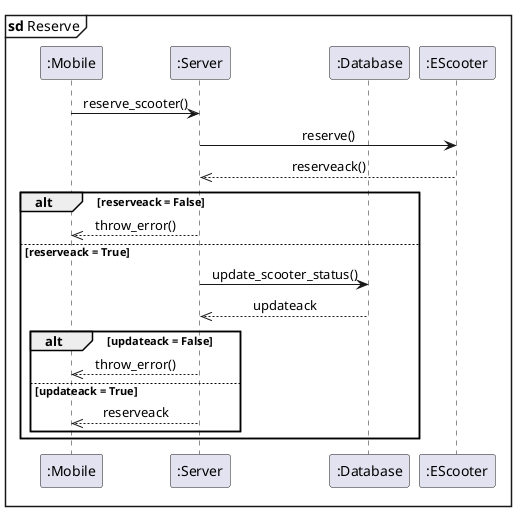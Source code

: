 @startuml sd_reserve

skinparam SequenceMessageAlignment center
' skinparam dpi 400
mainframe **sd** Reserve

participant ":Mobile" as mobile
participant ":Server" as server
participant ":Database" as db
participant ":EScooter" as escooter

mobile -> server : reserve_scooter()
server -> escooter : reserve()
escooter -->> server : reserveack()

alt reserveack = False
    server -->> mobile : throw_error()
else reserveack = True
    server -> db : update_scooter_status()
    db -->> server : updateack

    alt updateack = False
        server -->> mobile : throw_error()
    else updateack = True
        server -->> mobile : reserveack
    end
end

@enduml
